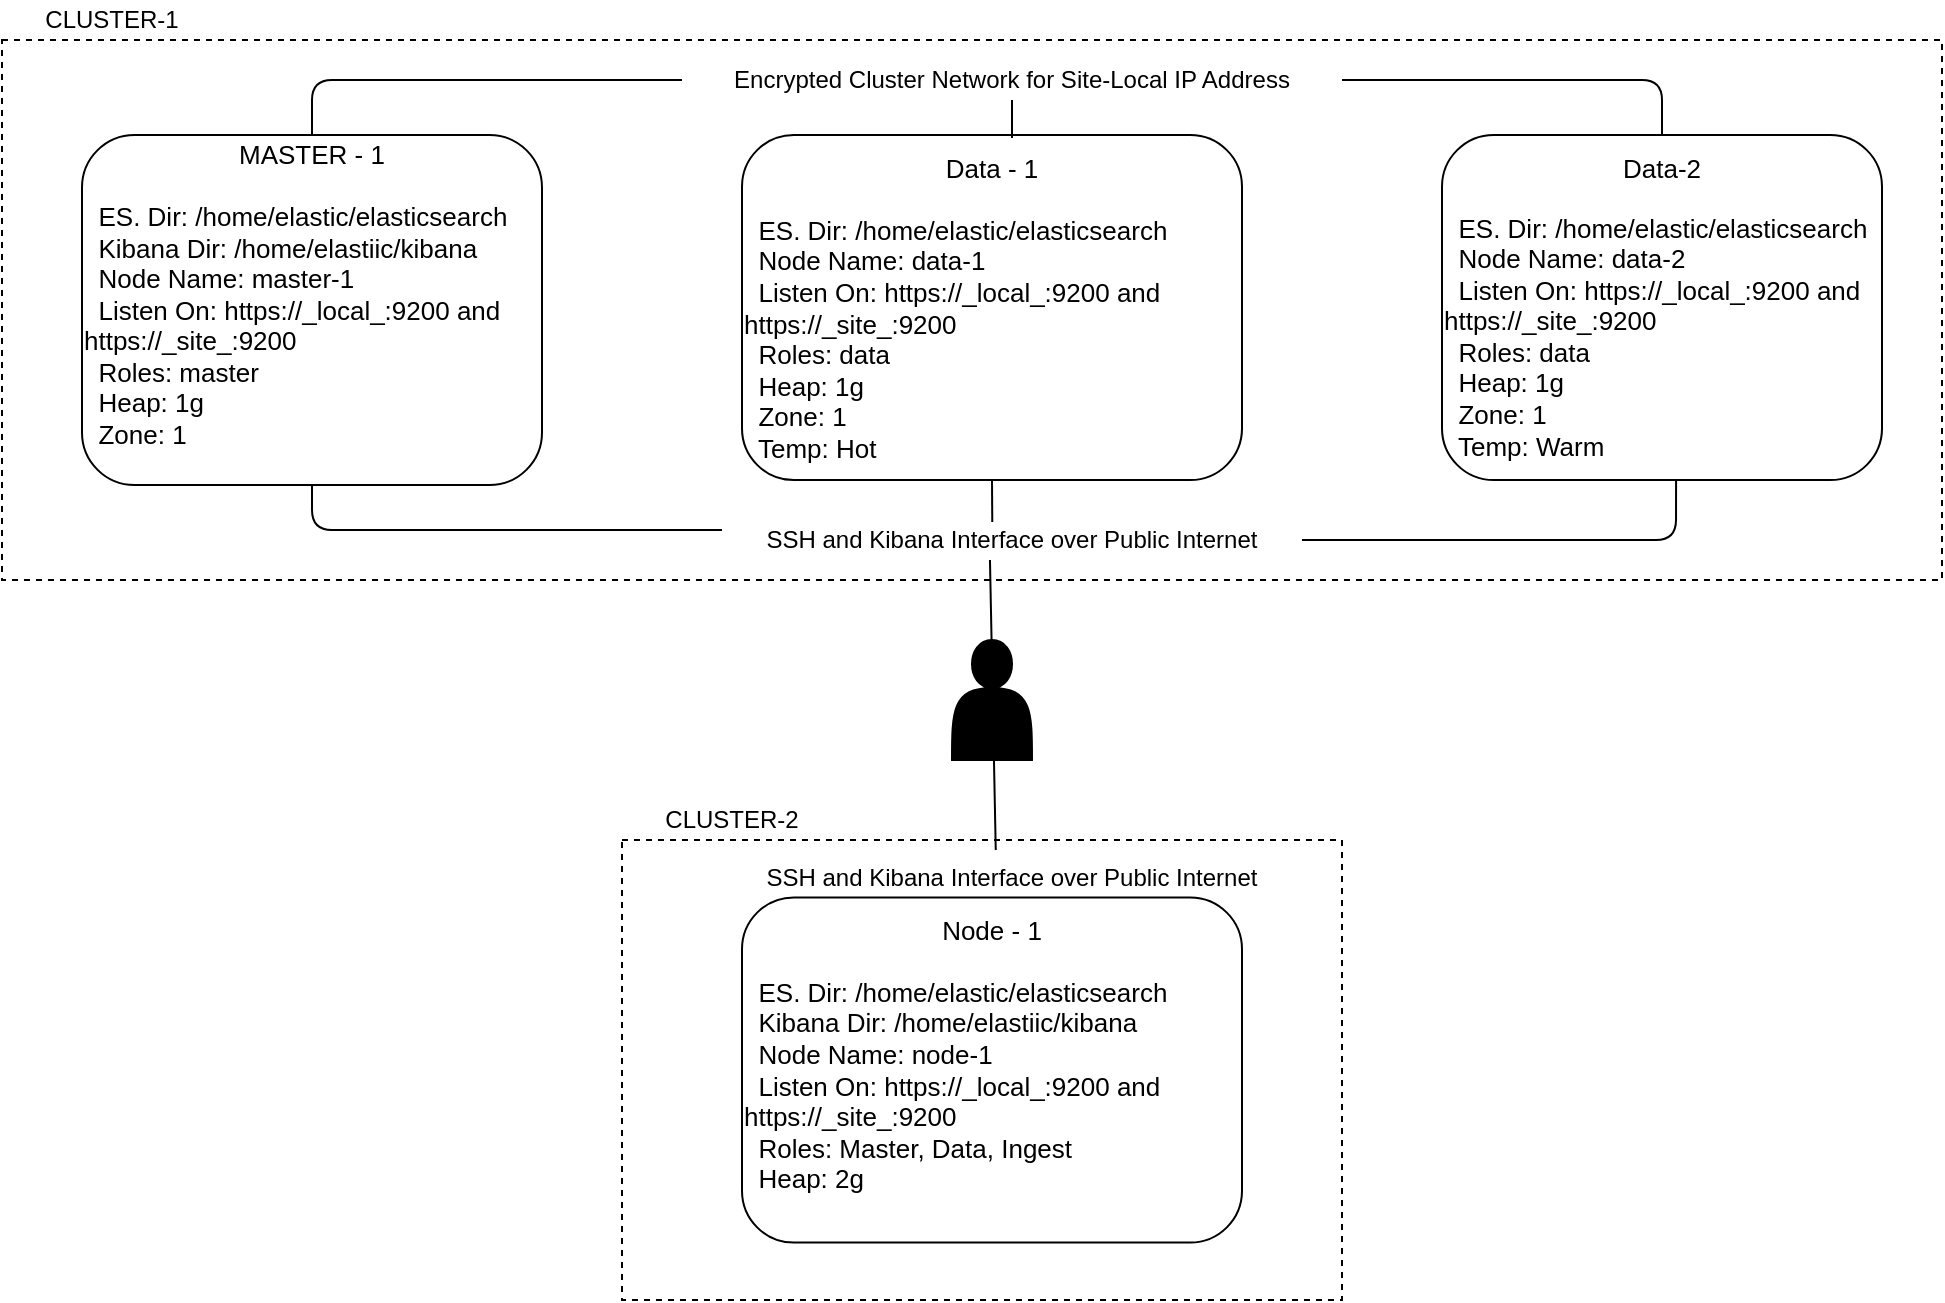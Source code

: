 <mxfile version="13.9.9" type="device"><diagram id="RIOe4wsTdlNp8JgHVQ2b" name="Page-1"><mxGraphModel dx="1106" dy="830" grid="1" gridSize="10" guides="1" tooltips="1" connect="1" arrows="1" fold="1" page="1" pageScale="1" pageWidth="850" pageHeight="1100" math="0" shadow="0"><root><mxCell id="0"/><mxCell id="1" parent="0"/><mxCell id="zA_3SKT2NbXdT1rj-ERu-18" value="" style="rounded=0;whiteSpace=wrap;html=1;dashed=1;" vertex="1" parent="1"><mxGeometry x="330" y="560" width="360" height="230" as="geometry"/></mxCell><mxCell id="Ur-KgOVKbHTOFwdCFGEO-4" value="" style="rounded=0;whiteSpace=wrap;html=1;dashed=1;" parent="1" vertex="1"><mxGeometry x="20" y="160" width="970" height="270" as="geometry"/></mxCell><mxCell id="Ur-KgOVKbHTOFwdCFGEO-1" value="&lt;div style=&quot;text-align: left&quot;&gt;&lt;span style=&quot;font-size: 13px&quot;&gt;&lt;br&gt;&lt;/span&gt;&lt;/div&gt;&lt;font&gt;&lt;div style=&quot;font-size: 13px&quot;&gt;&lt;span&gt;MASTER - 1&lt;/span&gt;&lt;/div&gt;&lt;div&gt;&lt;span style=&quot;font-size: 13px&quot;&gt;&lt;br&gt;&lt;/span&gt;&lt;/div&gt;&lt;div style=&quot;text-align: left ; font-size: 13px&quot;&gt;&lt;span&gt;&amp;nbsp; ES. Dir: /home/elastic/elasticsearch&lt;/span&gt;&lt;/div&gt;&lt;div style=&quot;font-size: 13px&quot;&gt;&lt;div style=&quot;text-align: left&quot;&gt;&lt;span&gt;&amp;nbsp; Kibana Dir: /home/elastiic/kibana&lt;/span&gt;&lt;/div&gt;&lt;span&gt;&lt;div style=&quot;text-align: left&quot;&gt;&lt;span&gt;&amp;nbsp; Node Name: master-1&lt;/span&gt;&lt;/div&gt;&lt;div style=&quot;text-align: left&quot;&gt;&lt;span&gt;&amp;nbsp; Listen On: https://_local_:9200 and&amp;nbsp; &amp;nbsp; https://_site_:9200&lt;/span&gt;&lt;/div&gt;&lt;/span&gt;&lt;/div&gt;&lt;div style=&quot;text-align: left ; font-size: 13px&quot;&gt;&lt;span&gt;&amp;nbsp; Roles: master&lt;/span&gt;&lt;/div&gt;&lt;div style=&quot;text-align: left ; font-size: 13px&quot;&gt;&lt;span&gt;&amp;nbsp; Heap: 1g&lt;/span&gt;&lt;/div&gt;&lt;div style=&quot;text-align: left ; font-size: 13px&quot;&gt;&lt;span&gt;&amp;nbsp; Zone: 1&lt;/span&gt;&lt;/div&gt;&lt;div style=&quot;text-align: left ; font-size: 13px&quot;&gt;&lt;span&gt;&lt;br&gt;&lt;/span&gt;&lt;/div&gt;&lt;div style=&quot;text-align: left ; font-size: 13px&quot;&gt;&lt;span&gt;&lt;br&gt;&lt;/span&gt;&lt;/div&gt;&lt;/font&gt;" style="rounded=1;whiteSpace=wrap;html=1;" parent="1" vertex="1"><mxGeometry x="60" y="207.5" width="230" height="175" as="geometry"/></mxCell><mxCell id="Ur-KgOVKbHTOFwdCFGEO-2" value="&lt;font style=&quot;font-size: 13px&quot;&gt;Data - 1&lt;br&gt;&lt;br&gt;&lt;/font&gt;&lt;div style=&quot;text-align: left ; font-size: 13px&quot;&gt;&lt;font style=&quot;font-size: 13px&quot;&gt;&amp;nbsp; ES. Dir: /home/elastic/elasticsearch&lt;/font&gt;&lt;/div&gt;&lt;div style=&quot;text-align: left ; font-size: 13px&quot;&gt;&lt;font style=&quot;font-size: 13px&quot;&gt;&amp;nbsp; Node Name: data-1&lt;br&gt;&amp;nbsp; Listen On: https://_local_:9200 and&amp;nbsp; &amp;nbsp; https://_site_:9200&lt;/font&gt;&lt;/div&gt;&lt;div style=&quot;text-align: left ; font-size: 13px&quot;&gt;&lt;font style=&quot;font-size: 13px&quot;&gt;&amp;nbsp; Roles: data&lt;/font&gt;&lt;/div&gt;&lt;div style=&quot;text-align: left ; font-size: 13px&quot;&gt;&lt;font style=&quot;font-size: 13px&quot;&gt;&amp;nbsp; Heap: 1g&lt;/font&gt;&lt;/div&gt;&lt;div style=&quot;text-align: left ; font-size: 13px&quot;&gt;&lt;font style=&quot;font-size: 13px&quot;&gt;&amp;nbsp; Zone: 1&lt;/font&gt;&lt;/div&gt;&lt;div style=&quot;text-align: left ; font-size: 13px&quot;&gt;&lt;font style=&quot;font-size: 13px&quot;&gt;&amp;nbsp; Temp: Hot&lt;/font&gt;&lt;/div&gt;" style="rounded=1;whiteSpace=wrap;html=1;" parent="1" vertex="1"><mxGeometry x="390" y="207.5" width="250" height="172.5" as="geometry"/></mxCell><mxCell id="Ur-KgOVKbHTOFwdCFGEO-3" value="&lt;br style=&quot;font-size: 13px&quot;&gt;&lt;span style=&quot;font-size: 13px&quot;&gt;Data-2&lt;br&gt;&lt;/span&gt;&lt;br style=&quot;font-size: 13px&quot;&gt;&lt;div style=&quot;font-size: 13px ; text-align: left&quot;&gt;&amp;nbsp; ES. Dir: /home/elastic/elasticsearch&lt;/div&gt;&lt;div style=&quot;font-size: 13px ; text-align: left&quot;&gt;&amp;nbsp; Node Name: data-2&lt;br&gt;&amp;nbsp; Listen On: https://_local_:9200 and https://_site_:9200&lt;/div&gt;&lt;div style=&quot;font-size: 13px ; text-align: left&quot;&gt;&amp;nbsp; Roles: data&lt;/div&gt;&lt;div style=&quot;font-size: 13px ; text-align: left&quot;&gt;&amp;nbsp; Heap: 1g&lt;/div&gt;&lt;div style=&quot;font-size: 13px ; text-align: left&quot;&gt;&amp;nbsp; Zone: 1&lt;/div&gt;&lt;div style=&quot;font-size: 13px ; text-align: left&quot;&gt;&amp;nbsp; Temp: Warm&lt;/div&gt;&lt;div style=&quot;font-size: 13px ; text-align: left&quot;&gt;&lt;br&gt;&lt;/div&gt;" style="rounded=1;whiteSpace=wrap;html=1;" parent="1" vertex="1"><mxGeometry x="740" y="207.5" width="220" height="172.5" as="geometry"/></mxCell><mxCell id="Ur-KgOVKbHTOFwdCFGEO-5" value="Encrypted Cluster Network for Site-Local IP Address&lt;br&gt;" style="text;html=1;strokeColor=none;fillColor=none;align=center;verticalAlign=middle;whiteSpace=wrap;rounded=0;" parent="1" vertex="1"><mxGeometry x="360" y="170" width="330" height="20" as="geometry"/></mxCell><mxCell id="zA_3SKT2NbXdT1rj-ERu-7" value="" style="endArrow=none;html=1;exitX=0.5;exitY=0;exitDx=0;exitDy=0;entryX=0;entryY=0.5;entryDx=0;entryDy=0;" edge="1" parent="1" source="Ur-KgOVKbHTOFwdCFGEO-1" target="Ur-KgOVKbHTOFwdCFGEO-5"><mxGeometry width="50" height="50" relative="1" as="geometry"><mxPoint x="440" y="470" as="sourcePoint"/><mxPoint x="490" y="420" as="targetPoint"/><Array as="points"><mxPoint x="175" y="180"/></Array></mxGeometry></mxCell><mxCell id="zA_3SKT2NbXdT1rj-ERu-8" value="" style="endArrow=none;html=1;entryX=0.5;entryY=1;entryDx=0;entryDy=0;exitX=0.54;exitY=0.009;exitDx=0;exitDy=0;exitPerimeter=0;" edge="1" parent="1" source="Ur-KgOVKbHTOFwdCFGEO-2" target="Ur-KgOVKbHTOFwdCFGEO-5"><mxGeometry width="50" height="50" relative="1" as="geometry"><mxPoint x="440" y="470" as="sourcePoint"/><mxPoint x="490" y="420" as="targetPoint"/></mxGeometry></mxCell><mxCell id="zA_3SKT2NbXdT1rj-ERu-9" value="" style="endArrow=none;html=1;entryX=1;entryY=0.5;entryDx=0;entryDy=0;exitX=0.5;exitY=0;exitDx=0;exitDy=0;" edge="1" parent="1" source="Ur-KgOVKbHTOFwdCFGEO-3" target="Ur-KgOVKbHTOFwdCFGEO-5"><mxGeometry width="50" height="50" relative="1" as="geometry"><mxPoint x="440" y="470" as="sourcePoint"/><mxPoint x="490" y="420" as="targetPoint"/><Array as="points"><mxPoint x="850" y="180"/></Array></mxGeometry></mxCell><mxCell id="zA_3SKT2NbXdT1rj-ERu-10" value="CLUSTER-1" style="text;html=1;strokeColor=none;fillColor=none;align=center;verticalAlign=middle;whiteSpace=wrap;rounded=0;" vertex="1" parent="1"><mxGeometry x="20" y="140" width="110" height="20" as="geometry"/></mxCell><mxCell id="zA_3SKT2NbXdT1rj-ERu-12" value="SSH and Kibana Interface over Public Internet" style="text;html=1;strokeColor=none;fillColor=none;align=center;verticalAlign=middle;whiteSpace=wrap;rounded=0;" vertex="1" parent="1"><mxGeometry x="380" y="400" width="290" height="20" as="geometry"/></mxCell><mxCell id="zA_3SKT2NbXdT1rj-ERu-13" value="" style="endArrow=none;html=1;exitX=0.5;exitY=1;exitDx=0;exitDy=0;entryX=0;entryY=0.25;entryDx=0;entryDy=0;" edge="1" parent="1" source="Ur-KgOVKbHTOFwdCFGEO-1" target="zA_3SKT2NbXdT1rj-ERu-12"><mxGeometry width="50" height="50" relative="1" as="geometry"><mxPoint x="440" y="450" as="sourcePoint"/><mxPoint x="490" y="400" as="targetPoint"/><Array as="points"><mxPoint x="175" y="405"/></Array></mxGeometry></mxCell><mxCell id="zA_3SKT2NbXdT1rj-ERu-14" value="" style="endArrow=none;html=1;entryX=0.5;entryY=1;entryDx=0;entryDy=0;exitX=0.466;exitY=0.05;exitDx=0;exitDy=0;exitPerimeter=0;" edge="1" parent="1" source="zA_3SKT2NbXdT1rj-ERu-12" target="Ur-KgOVKbHTOFwdCFGEO-2"><mxGeometry width="50" height="50" relative="1" as="geometry"><mxPoint x="440" y="450" as="sourcePoint"/><mxPoint x="490" y="400" as="targetPoint"/></mxGeometry></mxCell><mxCell id="zA_3SKT2NbXdT1rj-ERu-15" value="" style="endArrow=none;html=1;exitX=1;exitY=0.5;exitDx=0;exitDy=0;entryX=0.532;entryY=1;entryDx=0;entryDy=0;entryPerimeter=0;" edge="1" parent="1" source="zA_3SKT2NbXdT1rj-ERu-12" target="Ur-KgOVKbHTOFwdCFGEO-3"><mxGeometry width="50" height="50" relative="1" as="geometry"><mxPoint x="440" y="450" as="sourcePoint"/><mxPoint x="490" y="400" as="targetPoint"/><Array as="points"><mxPoint x="857" y="410"/></Array></mxGeometry></mxCell><mxCell id="zA_3SKT2NbXdT1rj-ERu-17" value="&lt;font style=&quot;font-size: 13px&quot;&gt;Node - 1&lt;br&gt;&lt;br&gt;&lt;/font&gt;&lt;div style=&quot;text-align: left ; font-size: 13px&quot;&gt;&lt;font style=&quot;font-size: 13px&quot;&gt;&amp;nbsp; ES. Dir: /home/elastic/elasticsearch&lt;/font&gt;&lt;/div&gt;&lt;div style=&quot;text-align: left ; font-size: 13px&quot;&gt;&lt;font style=&quot;font-size: 13px&quot;&gt;&amp;nbsp;&amp;nbsp;&lt;/font&gt;&lt;span&gt;Kibana Dir: /home/elastiic/kibana&lt;/span&gt;&lt;/div&gt;&lt;span style=&quot;font-size: 13px&quot;&gt;&lt;/span&gt;&lt;div style=&quot;text-align: left ; font-size: 13px&quot;&gt;&lt;font style=&quot;font-size: 13px&quot;&gt;&amp;nbsp; Node Name: node-1&lt;br&gt;&amp;nbsp; Listen On: https://_local_:9200 and&amp;nbsp; &amp;nbsp; https://_site_:9200&lt;/font&gt;&lt;/div&gt;&lt;div style=&quot;text-align: left ; font-size: 13px&quot;&gt;&lt;font style=&quot;font-size: 13px&quot;&gt;&amp;nbsp; Roles: Master, Data, Ingest&lt;/font&gt;&lt;/div&gt;&lt;div style=&quot;text-align: left ; font-size: 13px&quot;&gt;&lt;font style=&quot;font-size: 13px&quot;&gt;&amp;nbsp; Heap: 2g&lt;/font&gt;&lt;/div&gt;&lt;div style=&quot;text-align: left ; font-size: 13px&quot;&gt;&lt;font style=&quot;font-size: 13px&quot;&gt;&amp;nbsp;&lt;/font&gt;&lt;/div&gt;" style="rounded=1;whiteSpace=wrap;html=1;" vertex="1" parent="1"><mxGeometry x="390" y="588.75" width="250" height="172.5" as="geometry"/></mxCell><mxCell id="zA_3SKT2NbXdT1rj-ERu-19" value="SSH and Kibana Interface over Public Internet" style="text;html=1;strokeColor=none;fillColor=none;align=center;verticalAlign=middle;whiteSpace=wrap;rounded=0;" vertex="1" parent="1"><mxGeometry x="380" y="568.75" width="290" height="20" as="geometry"/></mxCell><mxCell id="zA_3SKT2NbXdT1rj-ERu-20" value="" style="endArrow=none;html=1;entryX=0.462;entryY=1;entryDx=0;entryDy=0;entryPerimeter=0;exitX=0.472;exitY=-0.187;exitDx=0;exitDy=0;exitPerimeter=0;" edge="1" parent="1" source="zA_3SKT2NbXdT1rj-ERu-19" target="zA_3SKT2NbXdT1rj-ERu-12"><mxGeometry width="50" height="50" relative="1" as="geometry"><mxPoint x="514" y="550" as="sourcePoint"/><mxPoint x="490" y="450" as="targetPoint"/></mxGeometry></mxCell><mxCell id="zA_3SKT2NbXdT1rj-ERu-16" value="" style="shape=actor;whiteSpace=wrap;html=1;fillColor=#000000;" vertex="1" parent="1"><mxGeometry x="495" y="460" width="40" height="60" as="geometry"/></mxCell><mxCell id="zA_3SKT2NbXdT1rj-ERu-21" value="CLUSTER-2" style="text;html=1;strokeColor=none;fillColor=none;align=center;verticalAlign=middle;whiteSpace=wrap;rounded=0;" vertex="1" parent="1"><mxGeometry x="330" y="540" width="110" height="20" as="geometry"/></mxCell></root></mxGraphModel></diagram></mxfile>
